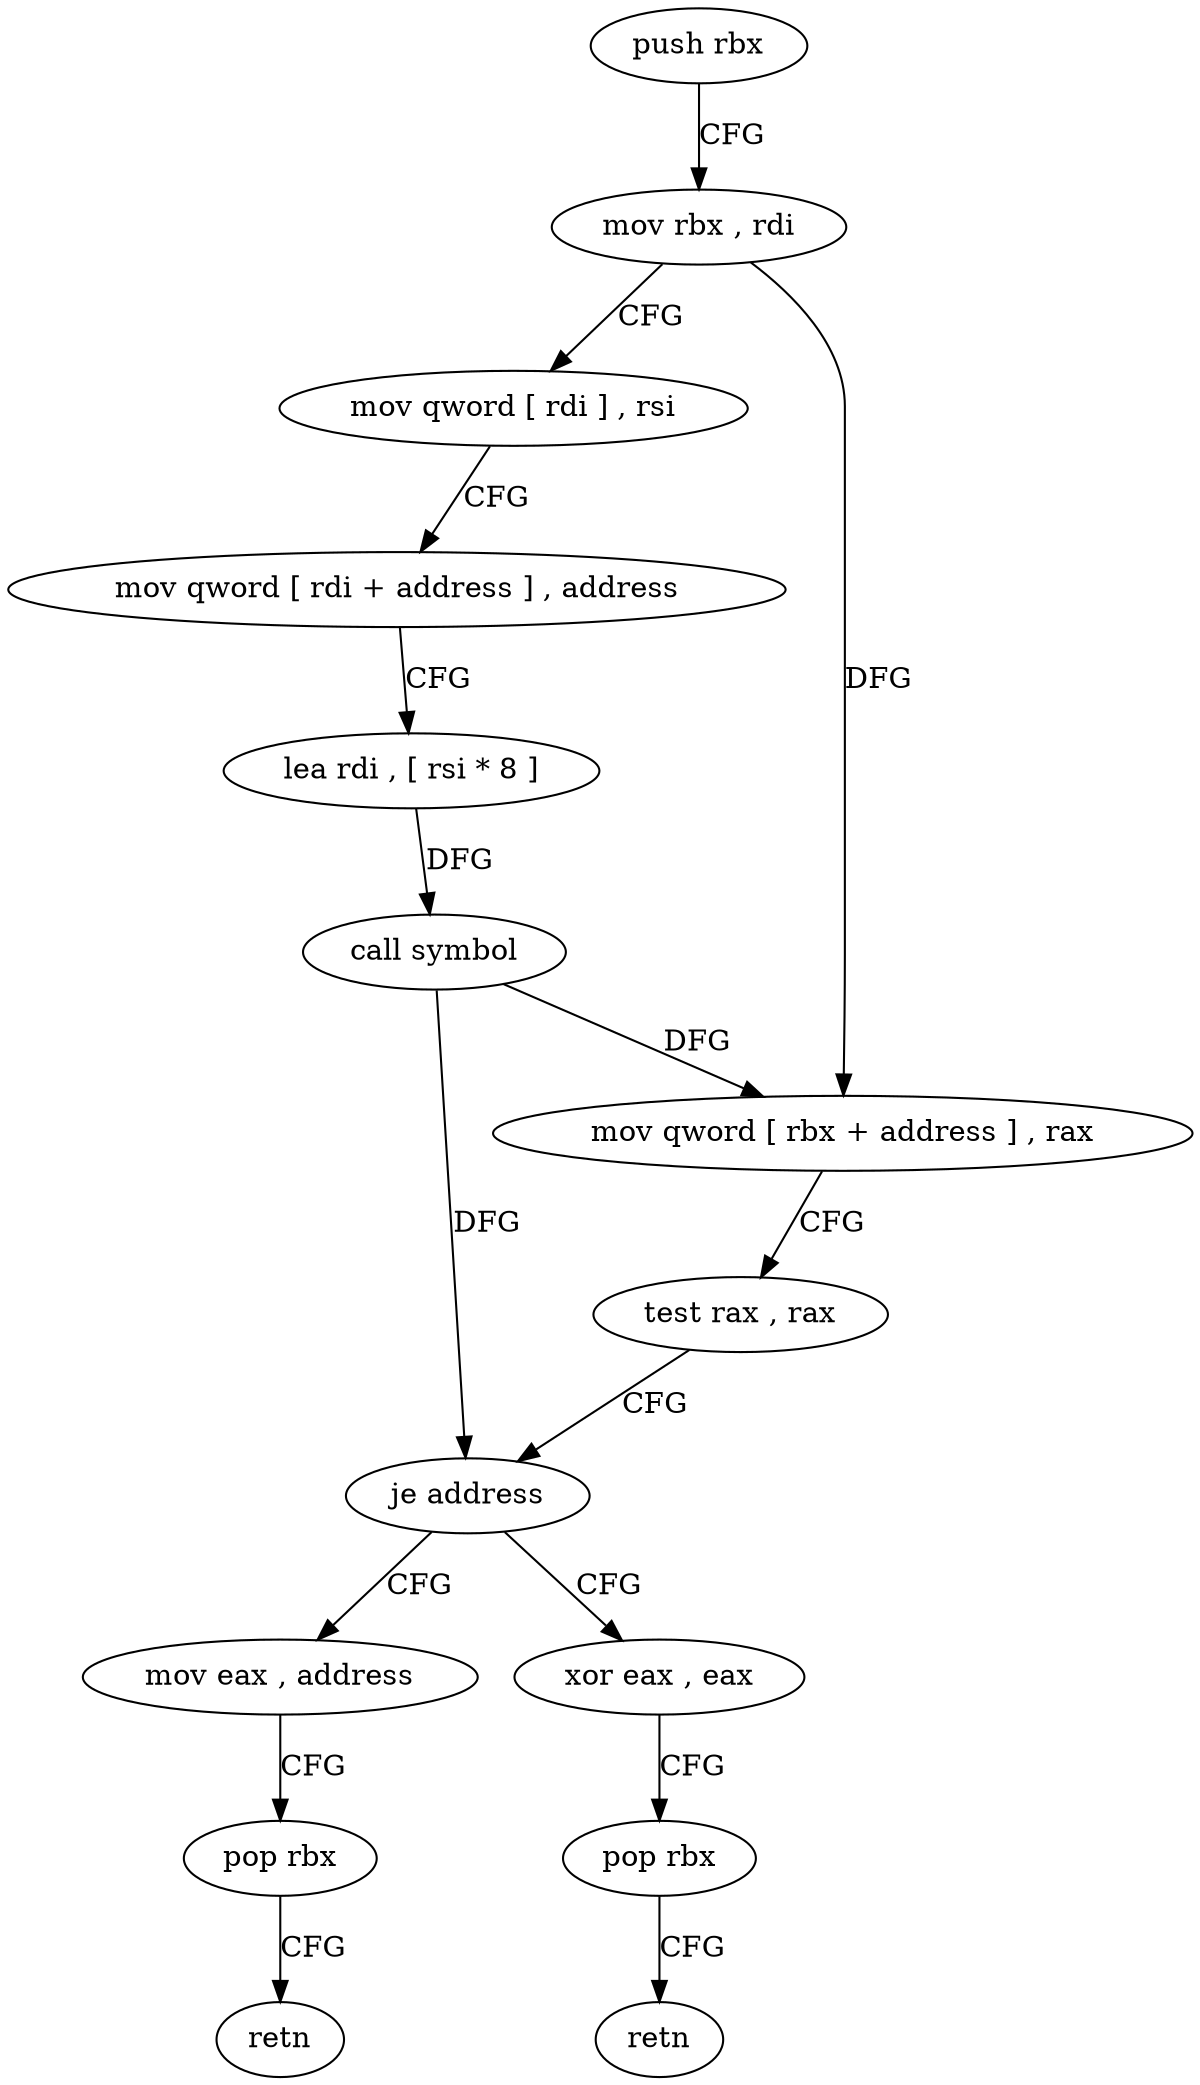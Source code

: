 digraph "func" {
"4239856" [label = "push rbx" ]
"4239857" [label = "mov rbx , rdi" ]
"4239860" [label = "mov qword [ rdi ] , rsi" ]
"4239863" [label = "mov qword [ rdi + address ] , address" ]
"4239871" [label = "lea rdi , [ rsi * 8 ]" ]
"4239879" [label = "call symbol" ]
"4239884" [label = "mov qword [ rbx + address ] , rax" ]
"4239888" [label = "test rax , rax" ]
"4239891" [label = "je address" ]
"4239897" [label = "mov eax , address" ]
"4239893" [label = "xor eax , eax" ]
"4239902" [label = "pop rbx" ]
"4239903" [label = "retn" ]
"4239895" [label = "pop rbx" ]
"4239896" [label = "retn" ]
"4239856" -> "4239857" [ label = "CFG" ]
"4239857" -> "4239860" [ label = "CFG" ]
"4239857" -> "4239884" [ label = "DFG" ]
"4239860" -> "4239863" [ label = "CFG" ]
"4239863" -> "4239871" [ label = "CFG" ]
"4239871" -> "4239879" [ label = "DFG" ]
"4239879" -> "4239884" [ label = "DFG" ]
"4239879" -> "4239891" [ label = "DFG" ]
"4239884" -> "4239888" [ label = "CFG" ]
"4239888" -> "4239891" [ label = "CFG" ]
"4239891" -> "4239897" [ label = "CFG" ]
"4239891" -> "4239893" [ label = "CFG" ]
"4239897" -> "4239902" [ label = "CFG" ]
"4239893" -> "4239895" [ label = "CFG" ]
"4239902" -> "4239903" [ label = "CFG" ]
"4239895" -> "4239896" [ label = "CFG" ]
}

